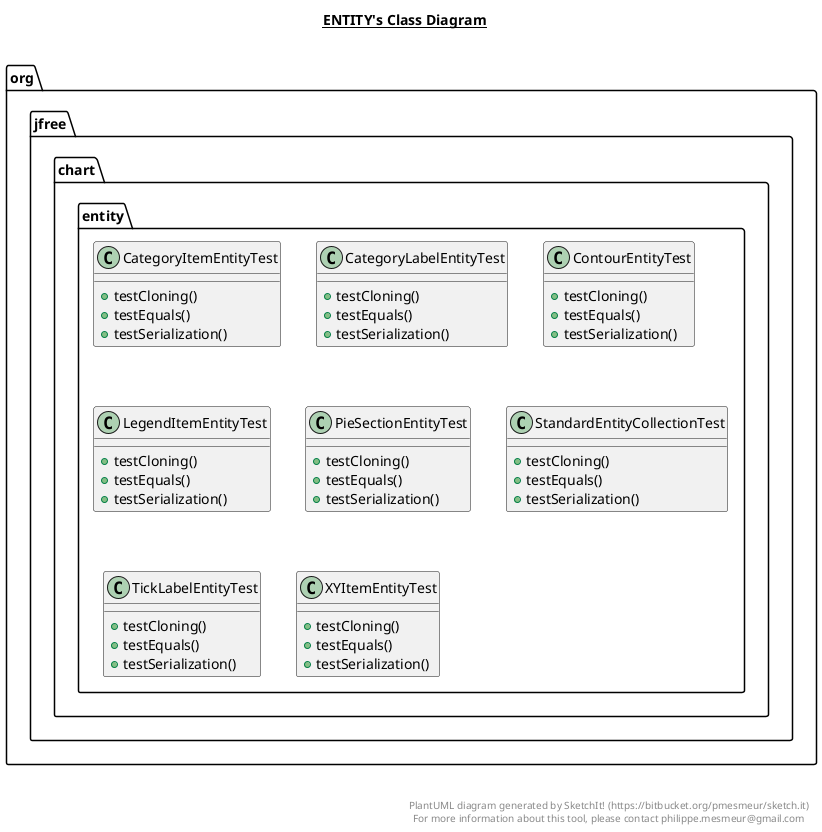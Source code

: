 @startuml

title __ENTITY's Class Diagram__\n

  namespace org.jfree.chart {
    namespace entity {
      class org.jfree.chart.entity.CategoryItemEntityTest {
          + testCloning()
          + testEquals()
          + testSerialization()
      }
    }
  }
  

  namespace org.jfree.chart {
    namespace entity {
      class org.jfree.chart.entity.CategoryLabelEntityTest {
          + testCloning()
          + testEquals()
          + testSerialization()
      }
    }
  }
  

  namespace org.jfree.chart {
    namespace entity {
      class org.jfree.chart.entity.ContourEntityTest {
          + testCloning()
          + testEquals()
          + testSerialization()
      }
    }
  }
  

  namespace org.jfree.chart {
    namespace entity {
      class org.jfree.chart.entity.LegendItemEntityTest {
          + testCloning()
          + testEquals()
          + testSerialization()
      }
    }
  }
  

  namespace org.jfree.chart {
    namespace entity {
      class org.jfree.chart.entity.PieSectionEntityTest {
          + testCloning()
          + testEquals()
          + testSerialization()
      }
    }
  }
  

  namespace org.jfree.chart {
    namespace entity {
      class org.jfree.chart.entity.StandardEntityCollectionTest {
          + testCloning()
          + testEquals()
          + testSerialization()
      }
    }
  }
  

  namespace org.jfree.chart {
    namespace entity {
      class org.jfree.chart.entity.TickLabelEntityTest {
          + testCloning()
          + testEquals()
          + testSerialization()
      }
    }
  }
  

  namespace org.jfree.chart {
    namespace entity {
      class org.jfree.chart.entity.XYItemEntityTest {
          + testCloning()
          + testEquals()
          + testSerialization()
      }
    }
  }
  



right footer


PlantUML diagram generated by SketchIt! (https://bitbucket.org/pmesmeur/sketch.it)
For more information about this tool, please contact philippe.mesmeur@gmail.com
endfooter

@enduml
